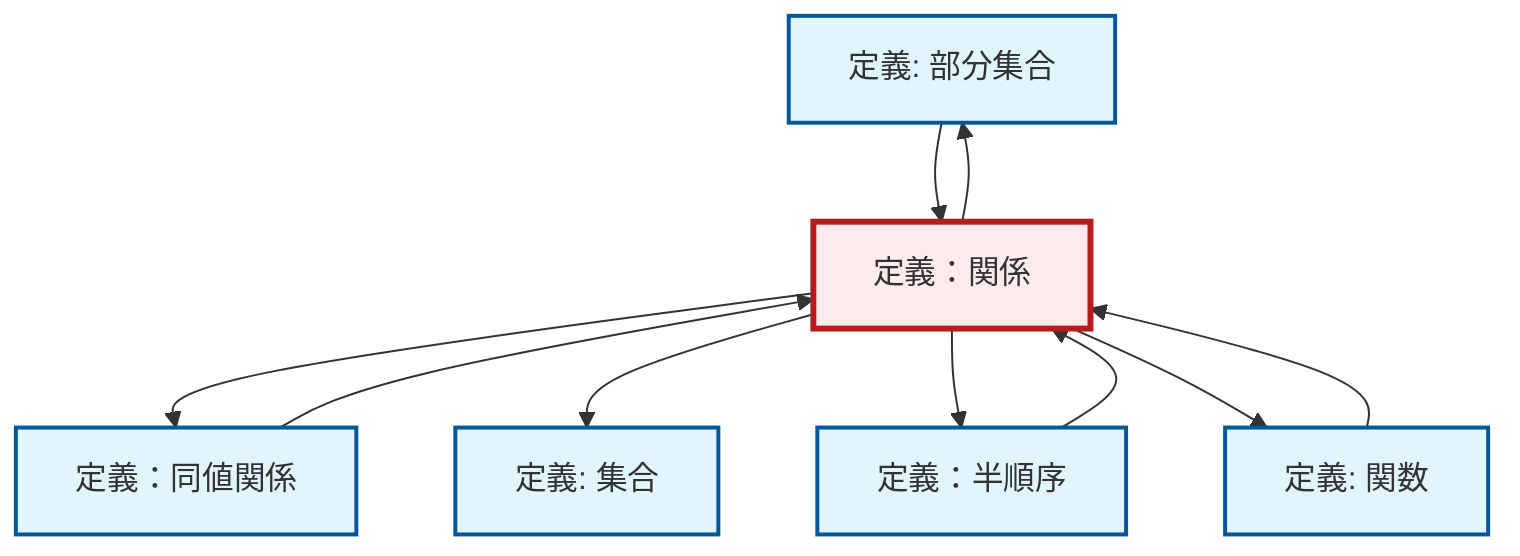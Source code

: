 graph TD
    classDef definition fill:#e1f5fe,stroke:#01579b,stroke-width:2px
    classDef theorem fill:#f3e5f5,stroke:#4a148c,stroke-width:2px
    classDef axiom fill:#fff3e0,stroke:#e65100,stroke-width:2px
    classDef example fill:#e8f5e9,stroke:#1b5e20,stroke-width:2px
    classDef current fill:#ffebee,stroke:#b71c1c,stroke-width:3px
    def-subset["定義: 部分集合"]:::definition
    def-function["定義: 関数"]:::definition
    def-relation["定義：関係"]:::definition
    def-set["定義: 集合"]:::definition
    def-partial-order["定義：半順序"]:::definition
    def-equivalence-relation["定義：同値関係"]:::definition
    def-relation --> def-subset
    def-relation --> def-equivalence-relation
    def-partial-order --> def-relation
    def-relation --> def-set
    def-relation --> def-partial-order
    def-equivalence-relation --> def-relation
    def-subset --> def-relation
    def-relation --> def-function
    def-function --> def-relation
    class def-relation current